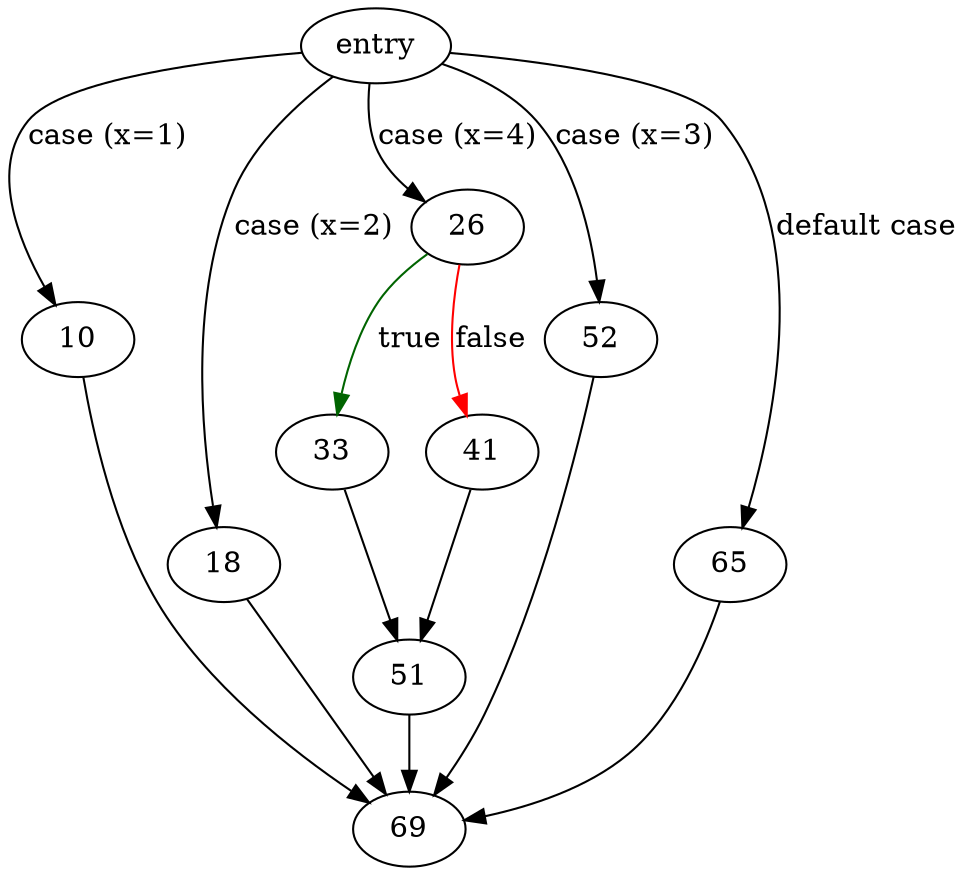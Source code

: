 digraph "sqlite3_bind_value" {
	// Node definitions.
	3 [label=entry];
	10;
	18;
	26;
	33;
	41;
	51;
	52;
	65;
	69;

	// Edge definitions.
	3 -> 10 [label="case (x=1)"];
	3 -> 18 [label="case (x=2)"];
	3 -> 26 [label="case (x=4)"];
	3 -> 52 [label="case (x=3)"];
	3 -> 65 [label="default case"];
	10 -> 69;
	18 -> 69;
	26 -> 33 [
		color=darkgreen
		label=true
	];
	26 -> 41 [
		color=red
		label=false
	];
	33 -> 51;
	41 -> 51;
	51 -> 69;
	52 -> 69;
	65 -> 69;
}